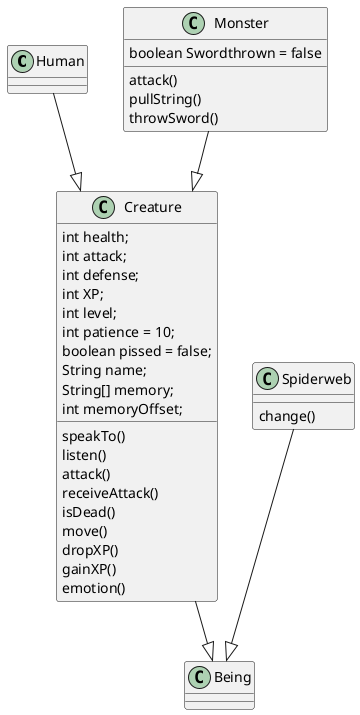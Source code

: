 @startuml draft2
Human --|> Creature
Monster --|> Creature

Creature --|> Being
Spiderweb --|> Being


class Monster { 
boolean Swordthrown = false
attack()
pullString()
throwSword()
}

class Creature { 
int health;
int attack;
int defense;
int XP;
int level;
int patience = 10;
boolean pissed = false;
String name;
String[] memory;
int memoryOffset;

speakTo()
listen()
attack()
receiveAttack()
isDead()
move()
dropXP()
gainXP()
emotion()
}

 
Spiderweb : change()
@enduml